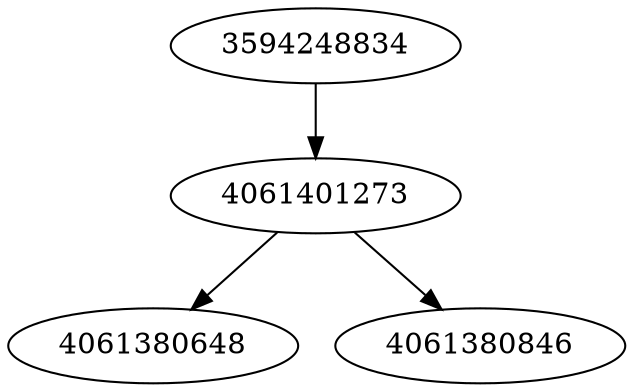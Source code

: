 strict digraph  {
4061380648;
4061401273;
3594248834;
4061380846;
4061401273 -> 4061380846;
4061401273 -> 4061380648;
3594248834 -> 4061401273;
}
